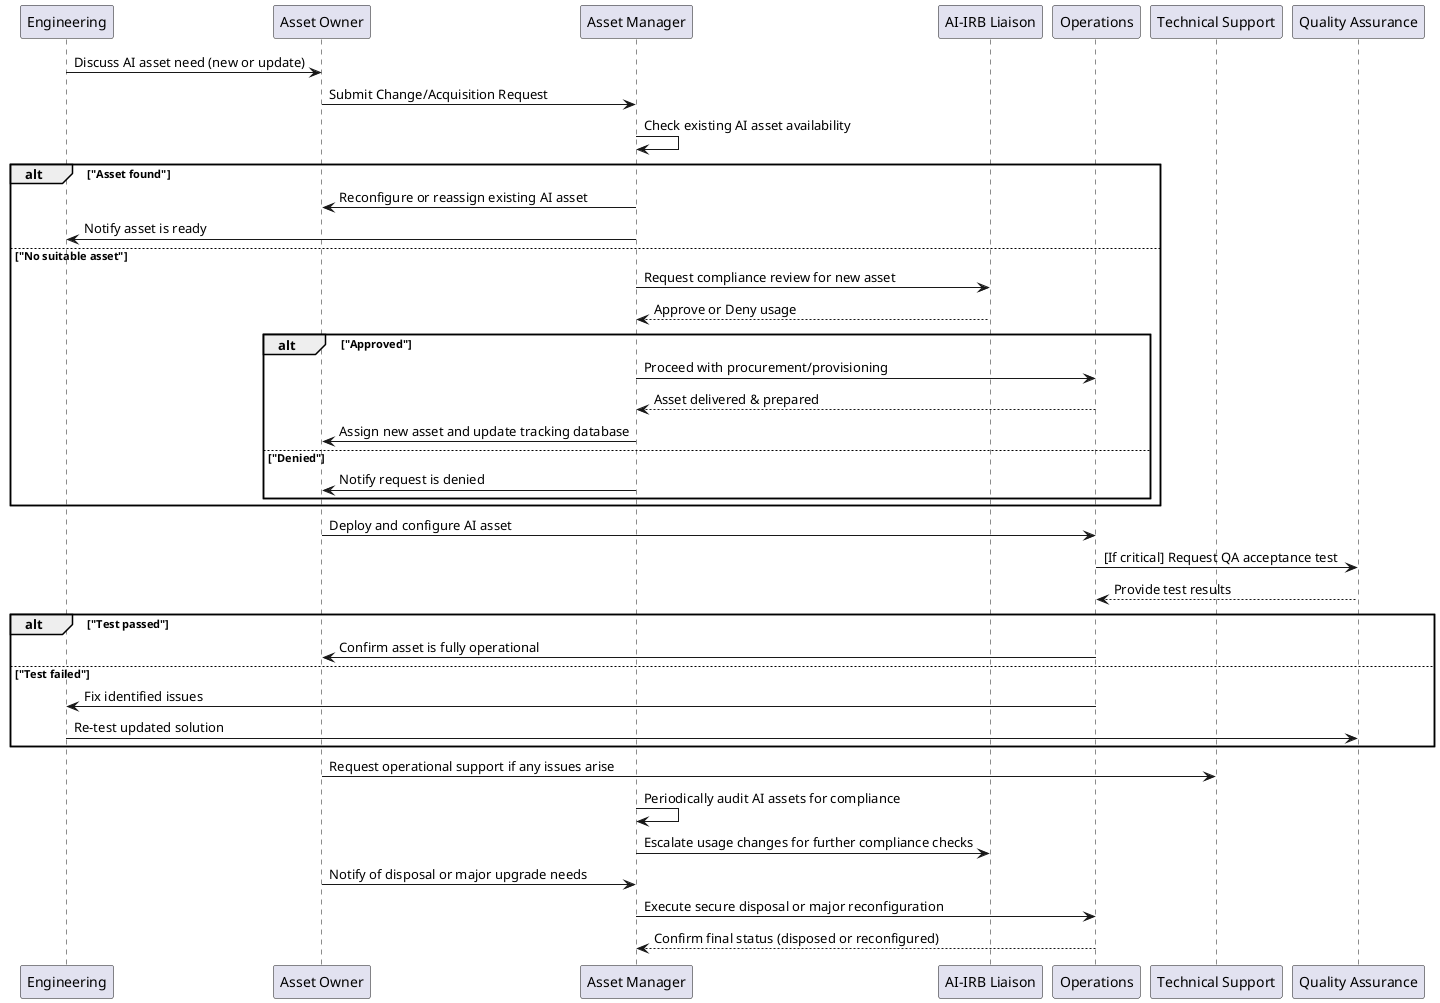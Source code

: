 @startuml

' Define participants (using short references in quotes as required)
participant "Engineering" as ENG
participant "Asset Owner" as AO
participant "Asset Manager" as AM
participant "AI-IRB Liaison" as IRB
participant "Operations" as OPS
participant "Technical Support" as TS
participant "Quality Assurance" as QA

ENG -> AO: Discuss AI asset need (new or update)
AO -> AM: Submit Change/Acquisition Request
AM -> AM: Check existing AI asset availability

alt "Asset found"
  AM -> AO: Reconfigure or reassign existing AI asset
  AM -> ENG: Notify asset is ready
else "No suitable asset"
  AM -> IRB: Request compliance review for new asset
  IRB --> AM: Approve or Deny usage

  alt "Approved"
    AM -> OPS: Proceed with procurement/provisioning
    OPS --> AM: Asset delivered & prepared
    AM -> AO: Assign new asset and update tracking database
  else "Denied"
    AM -> AO: Notify request is denied
  end
end

AO -> OPS: Deploy and configure AI asset
OPS -> QA: [If critical] Request QA acceptance test
QA --> OPS: Provide test results

alt "Test passed"
  OPS -> AO: Confirm asset is fully operational
else "Test failed"
  OPS -> ENG: Fix identified issues
  ENG -> QA: Re-test updated solution
end

AO -> TS: Request operational support if any issues arise

AM -> AM: Periodically audit AI assets for compliance
AM -> IRB: Escalate usage changes for further compliance checks
AO -> AM: Notify of disposal or major upgrade needs
AM -> OPS: Execute secure disposal or major reconfiguration
OPS --> AM: Confirm final status (disposed or reconfigured)

@enduml
